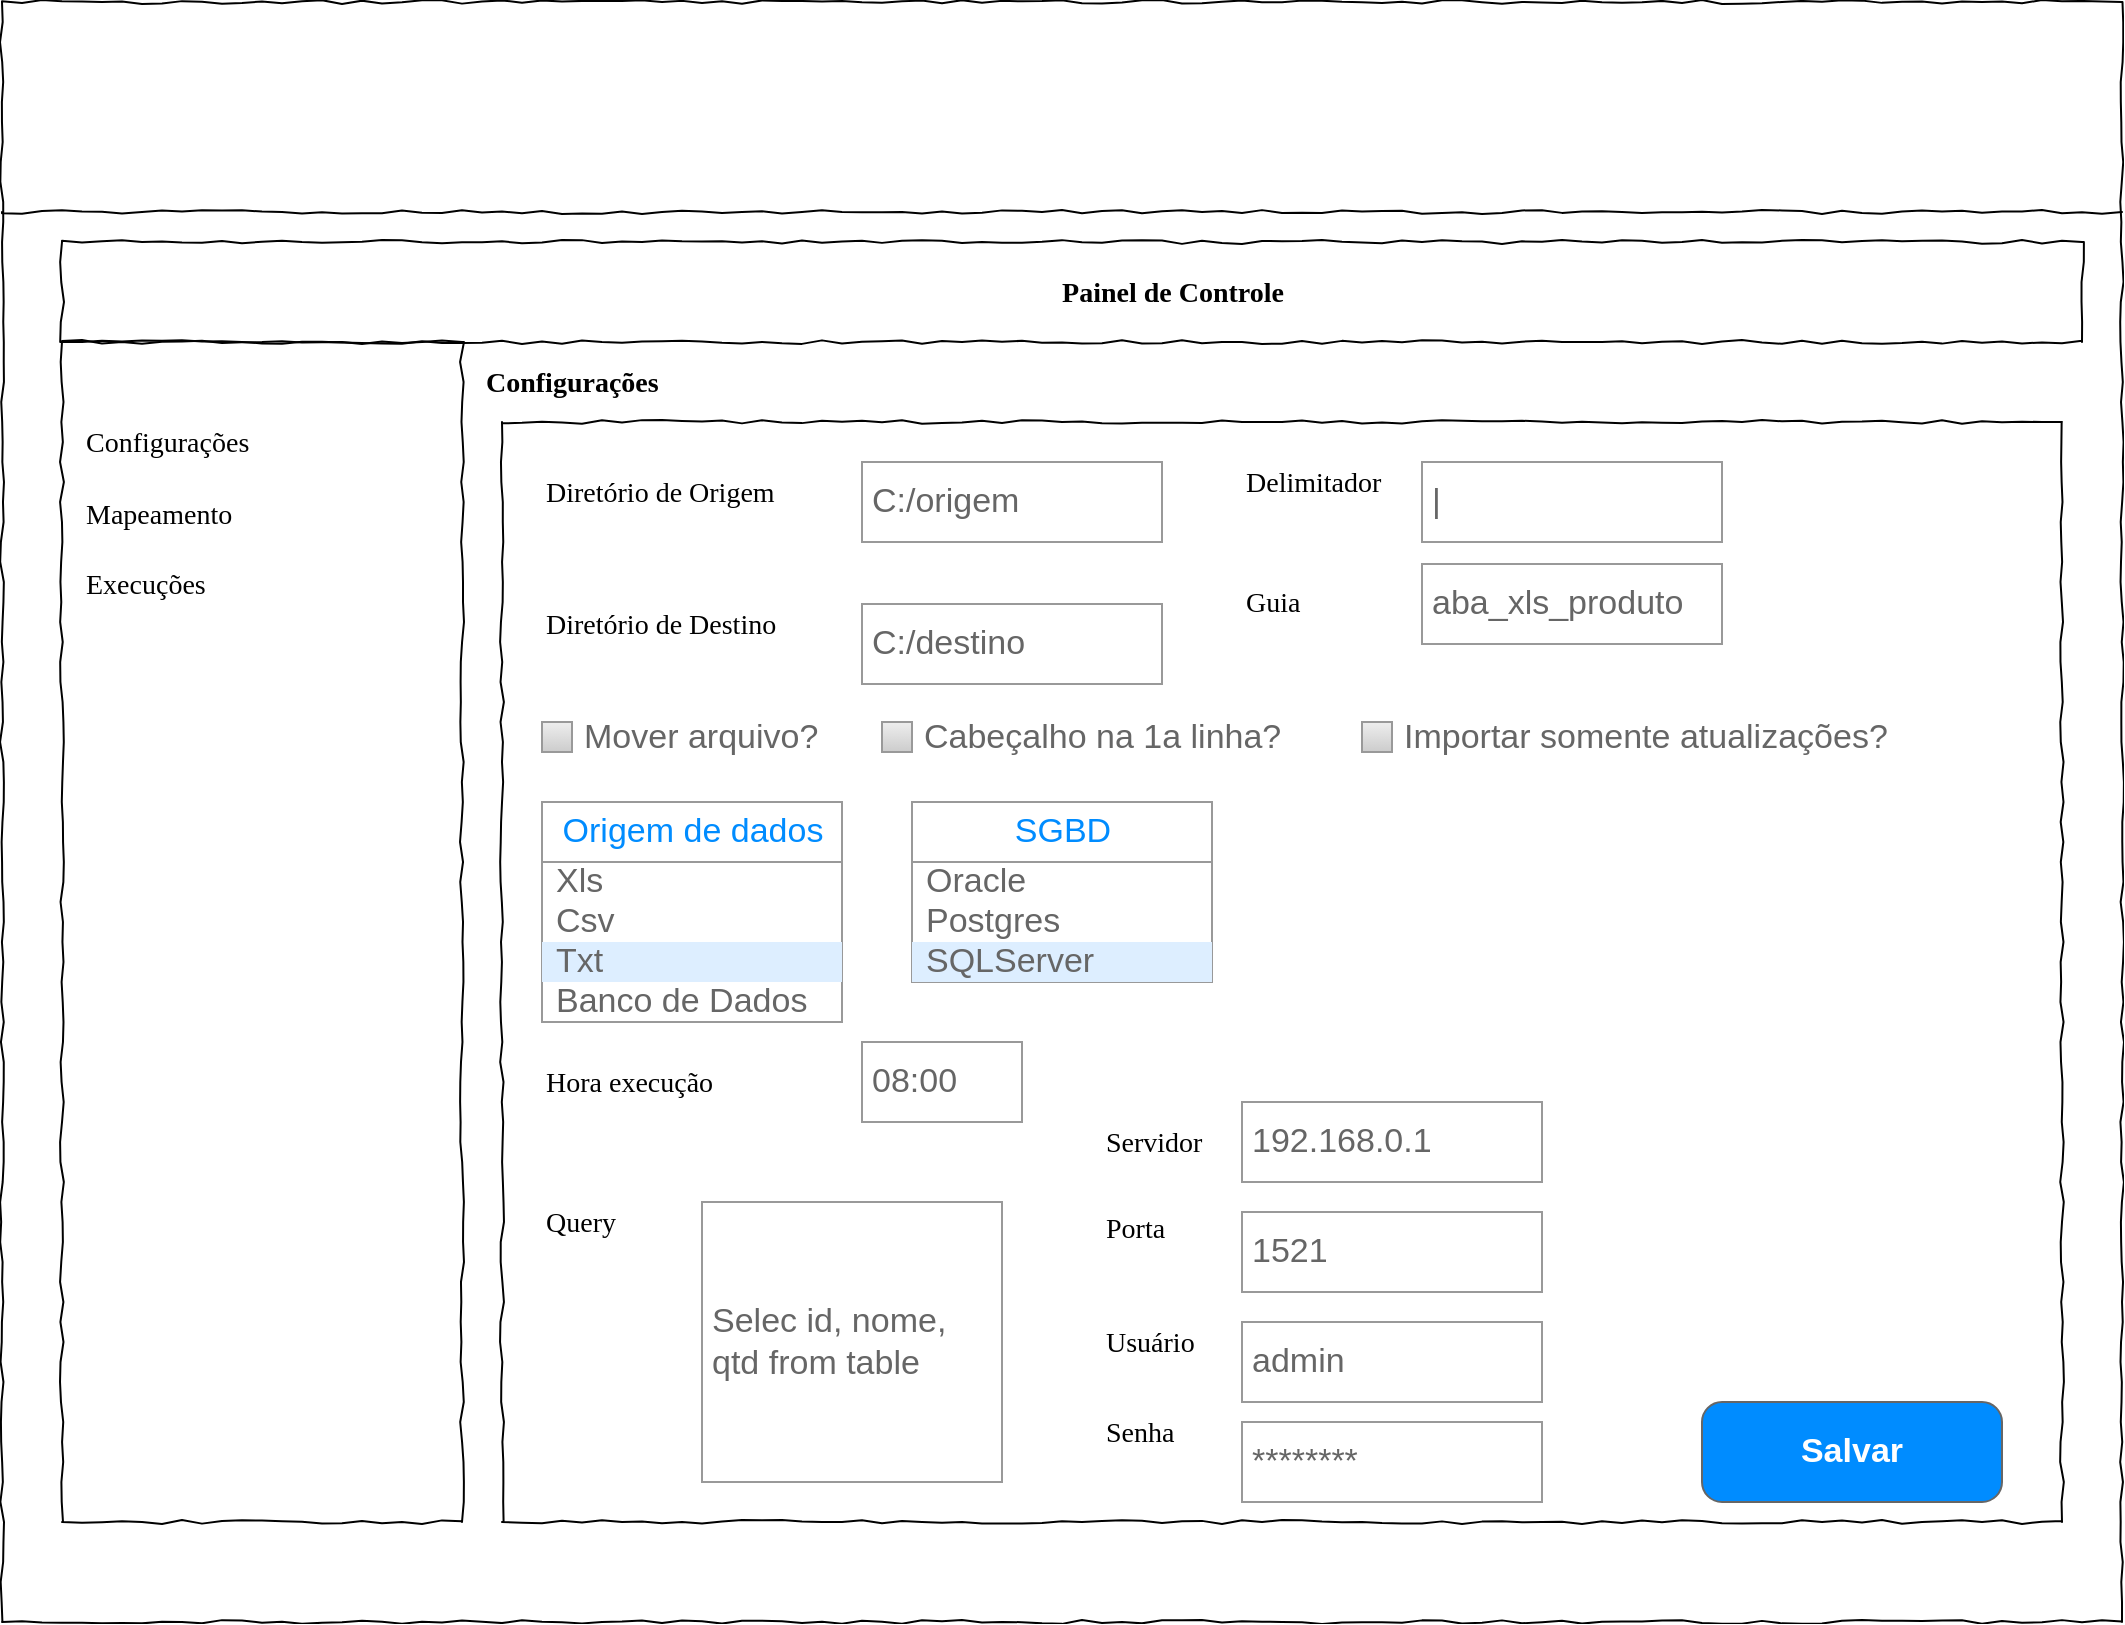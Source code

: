 <mxfile version="13.6.6" type="github" pages="3">
  <diagram name="Configurações " id="03018318-947c-dd8e-b7a3-06fadd420f32">
    <mxGraphModel dx="771" dy="2131" grid="1" gridSize="10" guides="1" tooltips="1" connect="1" arrows="1" fold="1" page="1" pageScale="1" pageWidth="1100" pageHeight="850" background="#ffffff" math="0" shadow="0">
      <root>
        <mxCell id="0" />
        <mxCell id="1" parent="0" />
        <mxCell id="677b7b8949515195-1" value="" style="whiteSpace=wrap;html=1;rounded=0;shadow=0;labelBackgroundColor=none;strokeColor=#000000;strokeWidth=1;fillColor=none;fontFamily=Verdana;fontSize=12;fontColor=#000000;align=center;comic=1;" parent="1" vertex="1">
          <mxGeometry y="40" width="1060" height="810" as="geometry" />
        </mxCell>
        <mxCell id="677b7b8949515195-8" value="" style="whiteSpace=wrap;html=1;rounded=0;shadow=0;labelBackgroundColor=none;strokeWidth=1;fillColor=none;fontFamily=Verdana;fontSize=12;align=center;comic=1;" parent="1" vertex="1">
          <mxGeometry x="30" y="210" width="200" height="590" as="geometry" />
        </mxCell>
        <mxCell id="677b7b8949515195-9" value="" style="line;strokeWidth=1;html=1;rounded=0;shadow=0;labelBackgroundColor=none;fillColor=none;fontFamily=Verdana;fontSize=14;fontColor=#000000;align=center;comic=1;" parent="1" vertex="1">
          <mxGeometry y="140" width="1060" height="10" as="geometry" />
        </mxCell>
        <mxCell id="677b7b8949515195-10" value="" style="whiteSpace=wrap;html=1;rounded=0;shadow=0;labelBackgroundColor=none;strokeWidth=1;fillColor=none;fontFamily=Verdana;fontSize=12;align=center;comic=1;" parent="1" vertex="1">
          <mxGeometry x="30" y="160" width="1010" height="50" as="geometry" />
        </mxCell>
        <mxCell id="677b7b8949515195-11" value="Configurações&amp;nbsp;" style="text;html=1;points=[];align=left;verticalAlign=top;spacingTop=-4;fontSize=14;fontFamily=Verdana;fontStyle=1" parent="1" vertex="1">
          <mxGeometry x="240" y="220" width="230" height="55" as="geometry" />
        </mxCell>
        <mxCell id="677b7b8949515195-12" value="Painel de Controle" style="text;html=1;points=[];align=center;verticalAlign=top;spacingTop=-4;fontSize=14;fontFamily=Verdana;fontStyle=1" parent="1" vertex="1">
          <mxGeometry x="390" y="175" width="390" height="20" as="geometry" />
        </mxCell>
        <mxCell id="677b7b8949515195-26" value="" style="whiteSpace=wrap;html=1;rounded=0;shadow=0;labelBackgroundColor=none;strokeWidth=1;fillColor=none;fontFamily=Verdana;fontSize=12;align=center;comic=1;" parent="1" vertex="1">
          <mxGeometry x="250" y="250" width="780" height="550" as="geometry" />
        </mxCell>
        <mxCell id="677b7b8949515195-27" value="Configurações&amp;nbsp;" style="text;html=1;points=[];align=left;verticalAlign=top;spacingTop=-4;fontSize=14;fontFamily=Verdana" parent="1" vertex="1">
          <mxGeometry x="40" y="250" width="170" height="20" as="geometry" />
        </mxCell>
        <mxCell id="677b7b8949515195-28" value="Mapeamento" style="text;html=1;points=[];align=left;verticalAlign=top;spacingTop=-4;fontSize=14;fontFamily=Verdana" parent="1" vertex="1">
          <mxGeometry x="40" y="286" width="170" height="20" as="geometry" />
        </mxCell>
        <mxCell id="677b7b8949515195-29" value="Execuções&amp;nbsp;" style="text;html=1;points=[];align=left;verticalAlign=top;spacingTop=-4;fontSize=14;fontFamily=Verdana" parent="1" vertex="1">
          <mxGeometry x="40" y="321" width="170" height="20" as="geometry" />
        </mxCell>
        <mxCell id="oYdHYf_mz_Uk3pocAltX-6" value="C:/origem" style="strokeWidth=1;shadow=0;dashed=0;align=center;html=1;shape=mxgraph.mockup.forms.pwField;strokeColor=#999999;mainText=;align=left;fontColor=#666666;fontSize=17;spacingLeft=3;" parent="1" vertex="1">
          <mxGeometry x="430" y="270" width="150" height="40" as="geometry" />
        </mxCell>
        <object label="Diretório de Origem" id="oYdHYf_mz_Uk3pocAltX-7">
          <mxCell style="text;html=1;points=[];align=left;verticalAlign=top;spacingTop=-4;fontSize=14;fontFamily=Verdana" parent="1" vertex="1">
            <mxGeometry x="270" y="275" width="170" height="45" as="geometry" />
          </mxCell>
        </object>
        <object label="Diretório de Destino" id="oYdHYf_mz_Uk3pocAltX-8">
          <mxCell style="text;html=1;points=[];align=left;verticalAlign=top;spacingTop=-4;fontSize=14;fontFamily=Verdana" parent="1" vertex="1">
            <mxGeometry x="270" y="341" width="170" height="45" as="geometry" />
          </mxCell>
        </object>
        <mxCell id="oYdHYf_mz_Uk3pocAltX-9" value="C:/destino" style="strokeWidth=1;shadow=0;dashed=0;align=center;html=1;shape=mxgraph.mockup.forms.pwField;strokeColor=#999999;mainText=;align=left;fontColor=#666666;fontSize=17;spacingLeft=3;" parent="1" vertex="1">
          <mxGeometry x="430" y="341" width="150" height="40" as="geometry" />
        </mxCell>
        <object label="Mover arquivo?" id="oYdHYf_mz_Uk3pocAltX-10">
          <mxCell style="strokeWidth=1;shadow=0;dashed=0;align=center;html=1;shape=mxgraph.mockup.forms.rrect;rSize=0;fillColor=#eeeeee;strokeColor=#999999;gradientColor=#cccccc;align=left;spacingLeft=4;fontSize=17;fontColor=#666666;labelPosition=right;" parent="1" vertex="1">
            <mxGeometry x="270" y="400" width="15" height="15" as="geometry" />
          </mxCell>
        </object>
        <mxCell id="oYdHYf_mz_Uk3pocAltX-14" value="" style="strokeWidth=1;shadow=0;dashed=0;align=center;html=1;shape=mxgraph.mockup.forms.rrect;rSize=0;strokeColor=#999999;fillColor=#ffffff;" parent="1" vertex="1">
          <mxGeometry x="270" y="440" width="150" height="110" as="geometry" />
        </mxCell>
        <mxCell id="oYdHYf_mz_Uk3pocAltX-15" value="Origem de dados" style="strokeWidth=1;shadow=0;dashed=0;align=center;html=1;shape=mxgraph.mockup.forms.rrect;rSize=0;strokeColor=#999999;fontColor=#008cff;fontSize=17;fillColor=#ffffff;resizeWidth=1;" parent="oYdHYf_mz_Uk3pocAltX-14" vertex="1">
          <mxGeometry width="150" height="30" relative="1" as="geometry" />
        </mxCell>
        <mxCell id="oYdHYf_mz_Uk3pocAltX-16" value="Xls" style="strokeWidth=1;shadow=0;dashed=0;align=center;html=1;shape=mxgraph.mockup.forms.anchor;fontSize=17;fontColor=#666666;align=left;spacingLeft=5;resizeWidth=1;" parent="oYdHYf_mz_Uk3pocAltX-14" vertex="1">
          <mxGeometry width="150" height="20" relative="1" as="geometry">
            <mxPoint y="30" as="offset" />
          </mxGeometry>
        </mxCell>
        <mxCell id="oYdHYf_mz_Uk3pocAltX-17" value="Csv" style="strokeWidth=1;shadow=0;dashed=0;align=center;html=1;shape=mxgraph.mockup.forms.anchor;fontSize=17;fontColor=#666666;align=left;spacingLeft=5;resizeWidth=1;" parent="oYdHYf_mz_Uk3pocAltX-14" vertex="1">
          <mxGeometry width="150" height="20" relative="1" as="geometry">
            <mxPoint y="50" as="offset" />
          </mxGeometry>
        </mxCell>
        <mxCell id="oYdHYf_mz_Uk3pocAltX-18" value="Txt" style="strokeWidth=1;shadow=0;dashed=0;align=center;html=1;shape=mxgraph.mockup.forms.rrect;rSize=0;fontSize=17;fontColor=#666666;align=left;spacingLeft=5;fillColor=#ddeeff;strokeColor=none;resizeWidth=1;" parent="oYdHYf_mz_Uk3pocAltX-14" vertex="1">
          <mxGeometry width="150" height="20" relative="1" as="geometry">
            <mxPoint y="70" as="offset" />
          </mxGeometry>
        </mxCell>
        <mxCell id="oYdHYf_mz_Uk3pocAltX-19" value="Banco de Dados" style="strokeWidth=1;shadow=0;dashed=0;align=center;html=1;shape=mxgraph.mockup.forms.anchor;fontSize=17;fontColor=#666666;align=left;spacingLeft=5;resizeWidth=1;" parent="oYdHYf_mz_Uk3pocAltX-14" vertex="1">
          <mxGeometry width="150" height="20" relative="1" as="geometry">
            <mxPoint y="90" as="offset" />
          </mxGeometry>
        </mxCell>
        <object label="Hora execução&amp;nbsp;" id="oYdHYf_mz_Uk3pocAltX-20">
          <mxCell style="text;html=1;points=[];align=left;verticalAlign=top;spacingTop=-4;fontSize=14;fontFamily=Verdana" parent="1" vertex="1">
            <mxGeometry x="270" y="570" width="170" height="45" as="geometry" />
          </mxCell>
        </object>
        <mxCell id="oYdHYf_mz_Uk3pocAltX-21" value="08:00" style="strokeWidth=1;shadow=0;dashed=0;align=center;html=1;shape=mxgraph.mockup.forms.pwField;strokeColor=#999999;mainText=;align=left;fontColor=#666666;fontSize=17;spacingLeft=3;" parent="1" vertex="1">
          <mxGeometry x="430" y="560" width="80" height="40" as="geometry" />
        </mxCell>
        <mxCell id="oYdHYf_mz_Uk3pocAltX-22" value="" style="strokeWidth=1;shadow=0;dashed=0;align=center;html=1;shape=mxgraph.mockup.forms.rrect;rSize=0;strokeColor=#999999;fillColor=#ffffff;" parent="1" vertex="1">
          <mxGeometry x="455" y="440" width="150" height="90" as="geometry" />
        </mxCell>
        <mxCell id="oYdHYf_mz_Uk3pocAltX-23" value="SGBD" style="strokeWidth=1;shadow=0;dashed=0;align=center;html=1;shape=mxgraph.mockup.forms.rrect;rSize=0;strokeColor=#999999;fontColor=#008cff;fontSize=17;fillColor=#ffffff;resizeWidth=1;" parent="oYdHYf_mz_Uk3pocAltX-22" vertex="1">
          <mxGeometry width="150" height="30" relative="1" as="geometry" />
        </mxCell>
        <mxCell id="oYdHYf_mz_Uk3pocAltX-24" value="Oracle" style="strokeWidth=1;shadow=0;dashed=0;align=center;html=1;shape=mxgraph.mockup.forms.anchor;fontSize=17;fontColor=#666666;align=left;spacingLeft=5;resizeWidth=1;" parent="oYdHYf_mz_Uk3pocAltX-22" vertex="1">
          <mxGeometry width="150" height="20" relative="1" as="geometry">
            <mxPoint y="30" as="offset" />
          </mxGeometry>
        </mxCell>
        <mxCell id="oYdHYf_mz_Uk3pocAltX-25" value="Postgres" style="strokeWidth=1;shadow=0;dashed=0;align=center;html=1;shape=mxgraph.mockup.forms.anchor;fontSize=17;fontColor=#666666;align=left;spacingLeft=5;resizeWidth=1;" parent="oYdHYf_mz_Uk3pocAltX-22" vertex="1">
          <mxGeometry width="150" height="20" relative="1" as="geometry">
            <mxPoint y="50" as="offset" />
          </mxGeometry>
        </mxCell>
        <mxCell id="oYdHYf_mz_Uk3pocAltX-26" value="SQLServer" style="strokeWidth=1;shadow=0;dashed=0;align=center;html=1;shape=mxgraph.mockup.forms.rrect;rSize=0;fontSize=17;fontColor=#666666;align=left;spacingLeft=5;fillColor=#ddeeff;strokeColor=none;resizeWidth=1;" parent="oYdHYf_mz_Uk3pocAltX-22" vertex="1">
          <mxGeometry width="150" height="20" relative="1" as="geometry">
            <mxPoint y="70" as="offset" />
          </mxGeometry>
        </mxCell>
        <object label="Query" id="ldl7UTo84l_oOs6AeaoS-1">
          <mxCell style="text;html=1;points=[];align=left;verticalAlign=top;spacingTop=-4;fontSize=14;fontFamily=Verdana" parent="1" vertex="1">
            <mxGeometry x="270" y="640" width="170" height="45" as="geometry" />
          </mxCell>
        </object>
        <mxCell id="t5DSYF_FgyzFKGMEDUMn-1" value="Selec id, nome, &lt;br&gt;qtd from table" style="strokeWidth=1;shadow=0;dashed=0;align=center;html=1;shape=mxgraph.mockup.forms.pwField;strokeColor=#999999;mainText=;align=left;fontColor=#666666;fontSize=17;spacingLeft=3;" vertex="1" parent="1">
          <mxGeometry x="350" y="640" width="150" height="140" as="geometry" />
        </mxCell>
        <mxCell id="t5DSYF_FgyzFKGMEDUMn-5" value="Salvar" style="strokeWidth=1;shadow=0;dashed=0;align=center;html=1;shape=mxgraph.mockup.buttons.button;strokeColor=#666666;fontColor=#ffffff;mainText=;buttonStyle=round;fontSize=17;fontStyle=1;fillColor=#008cff;whiteSpace=wrap;" vertex="1" parent="1">
          <mxGeometry x="850" y="740" width="150" height="50" as="geometry" />
        </mxCell>
        <object label="Delimitador" id="t5DSYF_FgyzFKGMEDUMn-6">
          <mxCell style="text;html=1;points=[];align=left;verticalAlign=top;spacingTop=-4;fontSize=14;fontFamily=Verdana" vertex="1" parent="1">
            <mxGeometry x="620" y="270" width="170" height="40" as="geometry" />
          </mxCell>
        </object>
        <mxCell id="t5DSYF_FgyzFKGMEDUMn-7" value="|" style="strokeWidth=1;shadow=0;dashed=0;align=center;html=1;shape=mxgraph.mockup.forms.pwField;strokeColor=#999999;mainText=;align=left;fontColor=#666666;fontSize=17;spacingLeft=3;" vertex="1" parent="1">
          <mxGeometry x="710" y="270" width="150" height="40" as="geometry" />
        </mxCell>
        <object label="Cabeçalho na 1a linha?" id="t5DSYF_FgyzFKGMEDUMn-8">
          <mxCell style="strokeWidth=1;shadow=0;dashed=0;align=center;html=1;shape=mxgraph.mockup.forms.rrect;rSize=0;fillColor=#eeeeee;strokeColor=#999999;gradientColor=#cccccc;align=left;spacingLeft=4;fontSize=17;fontColor=#666666;labelPosition=right;" vertex="1" parent="1">
            <mxGeometry x="440" y="400" width="15" height="15" as="geometry" />
          </mxCell>
        </object>
        <object label="Servidor" id="t5DSYF_FgyzFKGMEDUMn-9">
          <mxCell style="text;html=1;points=[];align=left;verticalAlign=top;spacingTop=-4;fontSize=14;fontFamily=Verdana" vertex="1" parent="1">
            <mxGeometry x="550" y="600" width="170" height="40" as="geometry" />
          </mxCell>
        </object>
        <object label="Porta" id="t5DSYF_FgyzFKGMEDUMn-10">
          <mxCell style="text;html=1;points=[];align=left;verticalAlign=top;spacingTop=-4;fontSize=14;fontFamily=Verdana" vertex="1" parent="1">
            <mxGeometry x="550" y="642.5" width="170" height="40" as="geometry" />
          </mxCell>
        </object>
        <mxCell id="t5DSYF_FgyzFKGMEDUMn-11" value="192.168.0.1" style="strokeWidth=1;shadow=0;dashed=0;align=center;html=1;shape=mxgraph.mockup.forms.pwField;strokeColor=#999999;mainText=;align=left;fontColor=#666666;fontSize=17;spacingLeft=3;" vertex="1" parent="1">
          <mxGeometry x="620" y="590" width="150" height="40" as="geometry" />
        </mxCell>
        <mxCell id="t5DSYF_FgyzFKGMEDUMn-12" value="1521" style="strokeWidth=1;shadow=0;dashed=0;align=center;html=1;shape=mxgraph.mockup.forms.pwField;strokeColor=#999999;mainText=;align=left;fontColor=#666666;fontSize=17;spacingLeft=3;" vertex="1" parent="1">
          <mxGeometry x="620" y="645" width="150" height="40" as="geometry" />
        </mxCell>
        <object label="Usuário&amp;nbsp;" id="t5DSYF_FgyzFKGMEDUMn-13">
          <mxCell style="text;html=1;points=[];align=left;verticalAlign=top;spacingTop=-4;fontSize=14;fontFamily=Verdana" vertex="1" parent="1">
            <mxGeometry x="550" y="700" width="170" height="40" as="geometry" />
          </mxCell>
        </object>
        <object label="Senha" id="t5DSYF_FgyzFKGMEDUMn-14">
          <mxCell style="text;html=1;points=[];align=left;verticalAlign=top;spacingTop=-4;fontSize=14;fontFamily=Verdana" vertex="1" parent="1">
            <mxGeometry x="550" y="745" width="170" height="40" as="geometry" />
          </mxCell>
        </object>
        <mxCell id="t5DSYF_FgyzFKGMEDUMn-15" value="admin" style="strokeWidth=1;shadow=0;dashed=0;align=center;html=1;shape=mxgraph.mockup.forms.pwField;strokeColor=#999999;mainText=;align=left;fontColor=#666666;fontSize=17;spacingLeft=3;" vertex="1" parent="1">
          <mxGeometry x="620" y="700" width="150" height="40" as="geometry" />
        </mxCell>
        <mxCell id="t5DSYF_FgyzFKGMEDUMn-16" value="********" style="strokeWidth=1;shadow=0;dashed=0;align=center;html=1;shape=mxgraph.mockup.forms.pwField;strokeColor=#999999;mainText=;align=left;fontColor=#666666;fontSize=17;spacingLeft=3;" vertex="1" parent="1">
          <mxGeometry x="620" y="750" width="150" height="40" as="geometry" />
        </mxCell>
        <object label="Guia" id="t5DSYF_FgyzFKGMEDUMn-17">
          <mxCell style="text;html=1;points=[];align=left;verticalAlign=top;spacingTop=-4;fontSize=14;fontFamily=Verdana" vertex="1" parent="1">
            <mxGeometry x="620" y="330" width="170" height="40" as="geometry" />
          </mxCell>
        </object>
        <mxCell id="t5DSYF_FgyzFKGMEDUMn-18" value="aba_xls_produto" style="strokeWidth=1;shadow=0;dashed=0;align=center;html=1;shape=mxgraph.mockup.forms.pwField;strokeColor=#999999;mainText=;align=left;fontColor=#666666;fontSize=17;spacingLeft=3;" vertex="1" parent="1">
          <mxGeometry x="710" y="321" width="150" height="40" as="geometry" />
        </mxCell>
        <object label="Importar somente atualizações?" id="t5DSYF_FgyzFKGMEDUMn-19">
          <mxCell style="strokeWidth=1;shadow=0;dashed=0;align=center;html=1;shape=mxgraph.mockup.forms.rrect;rSize=0;fillColor=#eeeeee;strokeColor=#999999;gradientColor=#cccccc;align=left;spacingLeft=4;fontSize=17;fontColor=#666666;labelPosition=right;" vertex="1" parent="1">
            <mxGeometry x="680" y="400" width="15" height="15" as="geometry" />
          </mxCell>
        </object>
      </root>
    </mxGraphModel>
  </diagram>
  <diagram name="Mapeamento" id="bbQ_pLbrjSXf4kjfiGzI">
    <mxGraphModel dx="600" dy="1658" grid="1" gridSize="10" guides="1" tooltips="1" connect="1" arrows="1" fold="1" page="1" pageScale="1" pageWidth="1100" pageHeight="850" background="#ffffff" math="0" shadow="0">
      <root>
        <mxCell id="PjNWJByG9njXrowxFvhe-0" />
        <mxCell id="PjNWJByG9njXrowxFvhe-1" parent="PjNWJByG9njXrowxFvhe-0" />
        <mxCell id="PjNWJByG9njXrowxFvhe-2" value="" style="whiteSpace=wrap;html=1;rounded=0;shadow=0;labelBackgroundColor=none;strokeColor=#000000;strokeWidth=1;fillColor=none;fontFamily=Verdana;fontSize=12;fontColor=#000000;align=center;comic=1;" vertex="1" parent="PjNWJByG9njXrowxFvhe-1">
          <mxGeometry y="40" width="1060" height="810" as="geometry" />
        </mxCell>
        <mxCell id="PjNWJByG9njXrowxFvhe-3" value="" style="whiteSpace=wrap;html=1;rounded=0;shadow=0;labelBackgroundColor=none;strokeWidth=1;fillColor=none;fontFamily=Verdana;fontSize=12;align=center;comic=1;" vertex="1" parent="PjNWJByG9njXrowxFvhe-1">
          <mxGeometry x="30" y="210" width="200" height="590" as="geometry" />
        </mxCell>
        <mxCell id="PjNWJByG9njXrowxFvhe-4" value="" style="line;strokeWidth=1;html=1;rounded=0;shadow=0;labelBackgroundColor=none;fillColor=none;fontFamily=Verdana;fontSize=14;fontColor=#000000;align=center;comic=1;" vertex="1" parent="PjNWJByG9njXrowxFvhe-1">
          <mxGeometry y="140" width="1060" height="10" as="geometry" />
        </mxCell>
        <mxCell id="PjNWJByG9njXrowxFvhe-5" value="" style="whiteSpace=wrap;html=1;rounded=0;shadow=0;labelBackgroundColor=none;strokeWidth=1;fillColor=none;fontFamily=Verdana;fontSize=12;align=center;comic=1;" vertex="1" parent="PjNWJByG9njXrowxFvhe-1">
          <mxGeometry x="30" y="160" width="1010" height="50" as="geometry" />
        </mxCell>
        <mxCell id="PjNWJByG9njXrowxFvhe-6" value="Mapeamento" style="text;html=1;points=[];align=left;verticalAlign=top;spacingTop=-4;fontSize=14;fontFamily=Verdana;fontStyle=1" vertex="1" parent="PjNWJByG9njXrowxFvhe-1">
          <mxGeometry x="240" y="220" width="230" height="55" as="geometry" />
        </mxCell>
        <mxCell id="PjNWJByG9njXrowxFvhe-7" value="Painel de Controle" style="text;html=1;points=[];align=center;verticalAlign=top;spacingTop=-4;fontSize=14;fontFamily=Verdana;fontStyle=1" vertex="1" parent="PjNWJByG9njXrowxFvhe-1">
          <mxGeometry x="390" y="175" width="390" height="20" as="geometry" />
        </mxCell>
        <mxCell id="PjNWJByG9njXrowxFvhe-8" value="" style="whiteSpace=wrap;html=1;rounded=0;shadow=0;labelBackgroundColor=none;strokeWidth=1;fillColor=none;fontFamily=Verdana;fontSize=12;align=center;comic=1;" vertex="1" parent="PjNWJByG9njXrowxFvhe-1">
          <mxGeometry x="250" y="250" width="780" height="550" as="geometry" />
        </mxCell>
        <mxCell id="PjNWJByG9njXrowxFvhe-9" value="Configurações&amp;nbsp;" style="text;html=1;points=[];align=left;verticalAlign=top;spacingTop=-4;fontSize=14;fontFamily=Verdana" vertex="1" parent="PjNWJByG9njXrowxFvhe-1">
          <mxGeometry x="40" y="250" width="170" height="20" as="geometry" />
        </mxCell>
        <mxCell id="PjNWJByG9njXrowxFvhe-10" value="Mapeamento" style="text;html=1;points=[];align=left;verticalAlign=top;spacingTop=-4;fontSize=14;fontFamily=Verdana" vertex="1" parent="PjNWJByG9njXrowxFvhe-1">
          <mxGeometry x="40" y="286" width="170" height="20" as="geometry" />
        </mxCell>
        <mxCell id="PjNWJByG9njXrowxFvhe-11" value="Execuções&amp;nbsp;" style="text;html=1;points=[];align=left;verticalAlign=top;spacingTop=-4;fontSize=14;fontFamily=Verdana" vertex="1" parent="PjNWJByG9njXrowxFvhe-1">
          <mxGeometry x="40" y="321" width="170" height="20" as="geometry" />
        </mxCell>
        <mxCell id="PjNWJByG9njXrowxFvhe-12" value="1" style="strokeWidth=1;shadow=0;dashed=0;align=center;html=1;shape=mxgraph.mockup.forms.pwField;strokeColor=#999999;mainText=;align=left;fontColor=#666666;fontSize=17;spacingLeft=3;" vertex="1" parent="PjNWJByG9njXrowxFvhe-1">
          <mxGeometry x="420" y="306" width="80" height="40" as="geometry" />
        </mxCell>
        <object label="Id" id="PjNWJByG9njXrowxFvhe-13">
          <mxCell style="text;html=1;points=[];align=right;verticalAlign=top;spacingTop=-4;fontSize=14;fontFamily=Verdana" vertex="1" parent="PjNWJByG9njXrowxFvhe-1">
            <mxGeometry x="240" y="306" width="170" height="45" as="geometry" />
          </mxCell>
        </object>
        <object label="Nome" id="PjNWJByG9njXrowxFvhe-14">
          <mxCell style="text;html=1;points=[];align=right;verticalAlign=top;spacingTop=-4;fontSize=14;fontFamily=Verdana" vertex="1" parent="PjNWJByG9njXrowxFvhe-1">
            <mxGeometry x="240" y="361" width="170" height="45" as="geometry" />
          </mxCell>
        </object>
        <mxCell id="PjNWJByG9njXrowxFvhe-15" value="3" style="strokeWidth=1;shadow=0;dashed=0;align=center;html=1;shape=mxgraph.mockup.forms.pwField;strokeColor=#999999;mainText=;align=left;fontColor=#666666;fontSize=17;spacingLeft=3;" vertex="1" parent="PjNWJByG9njXrowxFvhe-1">
          <mxGeometry x="420" y="360" width="80" height="40" as="geometry" />
        </mxCell>
        <object label="Quantidade" id="PjNWJByG9njXrowxFvhe-23">
          <mxCell style="text;html=1;points=[];align=right;verticalAlign=top;spacingTop=-4;fontSize=14;fontFamily=Verdana" vertex="1" parent="PjNWJByG9njXrowxFvhe-1">
            <mxGeometry x="240" y="415" width="170" height="45" as="geometry" />
          </mxCell>
        </object>
        <mxCell id="PjNWJByG9njXrowxFvhe-24" value="5" style="strokeWidth=1;shadow=0;dashed=0;align=center;html=1;shape=mxgraph.mockup.forms.pwField;strokeColor=#999999;mainText=;align=left;fontColor=#666666;fontSize=17;spacingLeft=3;" vertex="1" parent="PjNWJByG9njXrowxFvhe-1">
          <mxGeometry x="420" y="412.5" width="80" height="40" as="geometry" />
        </mxCell>
        <object label="API / Coluna" id="PjNWJByG9njXrowxFvhe-30">
          <mxCell style="text;html=1;points=[];align=left;verticalAlign=top;spacingTop=-4;fontSize=14;fontFamily=Verdana;fontStyle=1" vertex="1" parent="PjNWJByG9njXrowxFvhe-1">
            <mxGeometry x="390" y="267.5" width="150" height="45" as="geometry" />
          </mxCell>
        </object>
        <mxCell id="PjNWJByG9njXrowxFvhe-32" value="Salvar" style="strokeWidth=1;shadow=0;dashed=0;align=center;html=1;shape=mxgraph.mockup.buttons.button;strokeColor=#666666;fontColor=#ffffff;mainText=;buttonStyle=round;fontSize=17;fontStyle=1;fillColor=#008cff;whiteSpace=wrap;" vertex="1" parent="PjNWJByG9njXrowxFvhe-1">
          <mxGeometry x="850" y="740" width="150" height="50" as="geometry" />
        </mxCell>
        <object label="Promoção&amp;nbsp;" id="PjNWJByG9njXrowxFvhe-47">
          <mxCell style="text;html=1;points=[];align=right;verticalAlign=top;spacingTop=-4;fontSize=14;fontFamily=Verdana" vertex="1" parent="PjNWJByG9njXrowxFvhe-1">
            <mxGeometry x="250" y="470" width="170" height="45" as="geometry" />
          </mxCell>
        </object>
        <object label="Preço&amp;nbsp;" id="PjNWJByG9njXrowxFvhe-48">
          <mxCell style="text;html=1;points=[];align=right;verticalAlign=top;spacingTop=-4;fontSize=14;fontFamily=Verdana" vertex="1" parent="PjNWJByG9njXrowxFvhe-1">
            <mxGeometry x="240" y="530" width="170" height="45" as="geometry" />
          </mxCell>
        </object>
        <mxCell id="PjNWJByG9njXrowxFvhe-49" value="6" style="strokeWidth=1;shadow=0;dashed=0;align=center;html=1;shape=mxgraph.mockup.forms.pwField;strokeColor=#999999;mainText=;align=left;fontColor=#666666;fontSize=17;spacingLeft=3;" vertex="1" parent="PjNWJByG9njXrowxFvhe-1">
          <mxGeometry x="420" y="470" width="80" height="40" as="geometry" />
        </mxCell>
        <mxCell id="PjNWJByG9njXrowxFvhe-50" value="8" style="strokeWidth=1;shadow=0;dashed=0;align=center;html=1;shape=mxgraph.mockup.forms.pwField;strokeColor=#999999;mainText=;align=left;fontColor=#666666;fontSize=17;spacingLeft=3;" vertex="1" parent="PjNWJByG9njXrowxFvhe-1">
          <mxGeometry x="420" y="520" width="80" height="40" as="geometry" />
        </mxCell>
      </root>
    </mxGraphModel>
  </diagram>
  <diagram name="Execuções " id="ZuAgn0rIkCz6D5RC2Gj4">
    <mxGraphModel dx="450" dy="1243" grid="1" gridSize="10" guides="1" tooltips="1" connect="1" arrows="1" fold="1" page="1" pageScale="1" pageWidth="1100" pageHeight="850" background="#ffffff" math="0" shadow="0">
      <root>
        <mxCell id="1RwXgnjGR2Spg3Via4EN-0" />
        <mxCell id="1RwXgnjGR2Spg3Via4EN-1" parent="1RwXgnjGR2Spg3Via4EN-0" />
        <mxCell id="1RwXgnjGR2Spg3Via4EN-2" value="" style="whiteSpace=wrap;html=1;rounded=0;shadow=0;labelBackgroundColor=none;strokeColor=#000000;strokeWidth=1;fillColor=none;fontFamily=Verdana;fontSize=12;fontColor=#000000;align=center;comic=1;" vertex="1" parent="1RwXgnjGR2Spg3Via4EN-1">
          <mxGeometry y="40" width="1060" height="810" as="geometry" />
        </mxCell>
        <mxCell id="1RwXgnjGR2Spg3Via4EN-3" value="" style="whiteSpace=wrap;html=1;rounded=0;shadow=0;labelBackgroundColor=none;strokeWidth=1;fillColor=none;fontFamily=Verdana;fontSize=12;align=center;comic=1;" vertex="1" parent="1RwXgnjGR2Spg3Via4EN-1">
          <mxGeometry x="30" y="210" width="200" height="590" as="geometry" />
        </mxCell>
        <mxCell id="1RwXgnjGR2Spg3Via4EN-4" value="" style="line;strokeWidth=1;html=1;rounded=0;shadow=0;labelBackgroundColor=none;fillColor=none;fontFamily=Verdana;fontSize=14;fontColor=#000000;align=center;comic=1;" vertex="1" parent="1RwXgnjGR2Spg3Via4EN-1">
          <mxGeometry y="140" width="1060" height="10" as="geometry" />
        </mxCell>
        <mxCell id="1RwXgnjGR2Spg3Via4EN-5" value="" style="whiteSpace=wrap;html=1;rounded=0;shadow=0;labelBackgroundColor=none;strokeWidth=1;fillColor=none;fontFamily=Verdana;fontSize=12;align=center;comic=1;" vertex="1" parent="1RwXgnjGR2Spg3Via4EN-1">
          <mxGeometry x="30" y="160" width="1010" height="50" as="geometry" />
        </mxCell>
        <mxCell id="1RwXgnjGR2Spg3Via4EN-6" value="Execuções&amp;nbsp;" style="text;html=1;points=[];align=left;verticalAlign=top;spacingTop=-4;fontSize=14;fontFamily=Verdana;fontStyle=1" vertex="1" parent="1RwXgnjGR2Spg3Via4EN-1">
          <mxGeometry x="240" y="220" width="230" height="55" as="geometry" />
        </mxCell>
        <mxCell id="1RwXgnjGR2Spg3Via4EN-7" value="Painel de Controle" style="text;html=1;points=[];align=center;verticalAlign=top;spacingTop=-4;fontSize=14;fontFamily=Verdana;fontStyle=1" vertex="1" parent="1RwXgnjGR2Spg3Via4EN-1">
          <mxGeometry x="390" y="175" width="390" height="20" as="geometry" />
        </mxCell>
        <mxCell id="1RwXgnjGR2Spg3Via4EN-8" value="" style="whiteSpace=wrap;html=1;rounded=0;shadow=0;labelBackgroundColor=none;strokeWidth=1;fillColor=none;fontFamily=Verdana;fontSize=12;align=center;comic=1;" vertex="1" parent="1RwXgnjGR2Spg3Via4EN-1">
          <mxGeometry x="270" y="290" width="780" height="550" as="geometry" />
        </mxCell>
        <mxCell id="1RwXgnjGR2Spg3Via4EN-9" value="Configurações&amp;nbsp;" style="text;html=1;points=[];align=left;verticalAlign=top;spacingTop=-4;fontSize=14;fontFamily=Verdana" vertex="1" parent="1RwXgnjGR2Spg3Via4EN-1">
          <mxGeometry x="40" y="250" width="170" height="20" as="geometry" />
        </mxCell>
        <mxCell id="1RwXgnjGR2Spg3Via4EN-10" value="Mapeamento" style="text;html=1;points=[];align=left;verticalAlign=top;spacingTop=-4;fontSize=14;fontFamily=Verdana" vertex="1" parent="1RwXgnjGR2Spg3Via4EN-1">
          <mxGeometry x="40" y="286" width="170" height="20" as="geometry" />
        </mxCell>
        <mxCell id="1RwXgnjGR2Spg3Via4EN-11" value="Execuções&amp;nbsp;" style="text;html=1;points=[];align=left;verticalAlign=top;spacingTop=-4;fontSize=14;fontFamily=Verdana" vertex="1" parent="1RwXgnjGR2Spg3Via4EN-1">
          <mxGeometry x="40" y="321" width="170" height="20" as="geometry" />
        </mxCell>
        <mxCell id="1RwXgnjGR2Spg3Via4EN-19" value="Salvar" style="strokeWidth=1;shadow=0;dashed=0;align=center;html=1;shape=mxgraph.mockup.buttons.button;strokeColor=#666666;fontColor=#ffffff;mainText=;buttonStyle=round;fontSize=17;fontStyle=1;fillColor=#008cff;whiteSpace=wrap;" vertex="1" parent="1RwXgnjGR2Spg3Via4EN-1">
          <mxGeometry x="850" y="740" width="150" height="50" as="geometry" />
        </mxCell>
        <mxCell id="1RwXgnjGR2Spg3Via4EN-24" value="" style="shape=table;html=1;whiteSpace=wrap;startSize=0;container=1;collapsible=0;childLayout=tableLayout;align=right;" vertex="1" parent="1RwXgnjGR2Spg3Via4EN-1">
          <mxGeometry x="340" y="320" width="430" height="161" as="geometry" />
        </mxCell>
        <mxCell id="1RwXgnjGR2Spg3Via4EN-25" value="" style="shape=partialRectangle;html=1;whiteSpace=wrap;collapsible=0;dropTarget=0;pointerEvents=0;fillColor=none;top=0;left=0;bottom=0;right=0;points=[[0,0.5],[1,0.5]];portConstraint=eastwest;" vertex="1" parent="1RwXgnjGR2Spg3Via4EN-24">
          <mxGeometry width="430" height="40" as="geometry" />
        </mxCell>
        <mxCell id="1RwXgnjGR2Spg3Via4EN-26" value="Data" style="shape=partialRectangle;html=1;whiteSpace=wrap;connectable=0;fillColor=none;top=0;left=0;bottom=0;right=0;overflow=hidden;" vertex="1" parent="1RwXgnjGR2Spg3Via4EN-25">
          <mxGeometry width="100" height="40" as="geometry" />
        </mxCell>
        <mxCell id="1RwXgnjGR2Spg3Via4EN-27" value="Hora" style="shape=partialRectangle;html=1;whiteSpace=wrap;connectable=0;fillColor=none;top=0;left=0;bottom=0;right=0;overflow=hidden;" vertex="1" parent="1RwXgnjGR2Spg3Via4EN-25">
          <mxGeometry x="100" width="72" height="40" as="geometry" />
        </mxCell>
        <mxCell id="1RwXgnjGR2Spg3Via4EN-28" value="Status" style="shape=partialRectangle;html=1;whiteSpace=wrap;connectable=0;fillColor=none;top=0;left=0;bottom=0;right=0;overflow=hidden;" vertex="1" parent="1RwXgnjGR2Spg3Via4EN-25">
          <mxGeometry x="172" width="86" height="40" as="geometry" />
        </mxCell>
        <mxCell id="1RwXgnjGR2Spg3Via4EN-37" value="Detalhe" style="shape=partialRectangle;html=1;whiteSpace=wrap;connectable=0;fillColor=none;top=0;left=0;bottom=0;right=0;overflow=hidden;" vertex="1" parent="1RwXgnjGR2Spg3Via4EN-25">
          <mxGeometry x="258" width="102" height="40" as="geometry" />
        </mxCell>
        <mxCell id="1RwXgnjGR2Spg3Via4EN-40" value="Registros" style="shape=partialRectangle;html=1;whiteSpace=wrap;connectable=0;fillColor=none;top=0;left=0;bottom=0;right=0;overflow=hidden;" vertex="1" parent="1RwXgnjGR2Spg3Via4EN-25">
          <mxGeometry x="360" width="70" height="40" as="geometry" />
        </mxCell>
        <mxCell id="1RwXgnjGR2Spg3Via4EN-29" value="" style="shape=partialRectangle;html=1;whiteSpace=wrap;collapsible=0;dropTarget=0;pointerEvents=0;fillColor=none;top=0;left=0;bottom=0;right=0;points=[[0,0.5],[1,0.5]];portConstraint=eastwest;" vertex="1" parent="1RwXgnjGR2Spg3Via4EN-24">
          <mxGeometry y="40" width="430" height="41" as="geometry" />
        </mxCell>
        <mxCell id="1RwXgnjGR2Spg3Via4EN-30" value="15/08/2020" style="shape=partialRectangle;html=1;whiteSpace=wrap;connectable=0;fillColor=none;top=0;left=0;bottom=0;right=0;overflow=hidden;" vertex="1" parent="1RwXgnjGR2Spg3Via4EN-29">
          <mxGeometry width="100" height="41" as="geometry" />
        </mxCell>
        <mxCell id="1RwXgnjGR2Spg3Via4EN-31" value="08:00" style="shape=partialRectangle;html=1;whiteSpace=wrap;connectable=0;fillColor=none;top=0;left=0;bottom=0;right=0;overflow=hidden;" vertex="1" parent="1RwXgnjGR2Spg3Via4EN-29">
          <mxGeometry x="100" width="72" height="41" as="geometry" />
        </mxCell>
        <mxCell id="1RwXgnjGR2Spg3Via4EN-32" value="Sucesso" style="shape=partialRectangle;html=1;whiteSpace=wrap;connectable=0;fillColor=none;top=0;left=0;bottom=0;right=0;overflow=hidden;" vertex="1" parent="1RwXgnjGR2Spg3Via4EN-29">
          <mxGeometry x="172" width="86" height="41" as="geometry" />
        </mxCell>
        <mxCell id="1RwXgnjGR2Spg3Via4EN-38" style="shape=partialRectangle;html=1;whiteSpace=wrap;connectable=0;fillColor=none;top=0;left=0;bottom=0;right=0;overflow=hidden;" vertex="1" parent="1RwXgnjGR2Spg3Via4EN-29">
          <mxGeometry x="258" width="102" height="41" as="geometry" />
        </mxCell>
        <mxCell id="1RwXgnjGR2Spg3Via4EN-41" value="15000" style="shape=partialRectangle;html=1;whiteSpace=wrap;connectable=0;fillColor=none;top=0;left=0;bottom=0;right=0;overflow=hidden;" vertex="1" parent="1RwXgnjGR2Spg3Via4EN-29">
          <mxGeometry x="360" width="70" height="41" as="geometry" />
        </mxCell>
        <mxCell id="1RwXgnjGR2Spg3Via4EN-33" value="" style="shape=partialRectangle;html=1;whiteSpace=wrap;collapsible=0;dropTarget=0;pointerEvents=0;fillColor=none;top=0;left=0;bottom=0;right=0;points=[[0,0.5],[1,0.5]];portConstraint=eastwest;" vertex="1" parent="1RwXgnjGR2Spg3Via4EN-24">
          <mxGeometry y="81" width="430" height="40" as="geometry" />
        </mxCell>
        <mxCell id="1RwXgnjGR2Spg3Via4EN-34" value="16/08/2020" style="shape=partialRectangle;html=1;whiteSpace=wrap;connectable=0;fillColor=none;top=0;left=0;bottom=0;right=0;overflow=hidden;" vertex="1" parent="1RwXgnjGR2Spg3Via4EN-33">
          <mxGeometry width="100" height="40" as="geometry" />
        </mxCell>
        <mxCell id="1RwXgnjGR2Spg3Via4EN-35" value="08:00" style="shape=partialRectangle;html=1;whiteSpace=wrap;connectable=0;fillColor=none;top=0;left=0;bottom=0;right=0;overflow=hidden;" vertex="1" parent="1RwXgnjGR2Spg3Via4EN-33">
          <mxGeometry x="100" width="72" height="40" as="geometry" />
        </mxCell>
        <mxCell id="1RwXgnjGR2Spg3Via4EN-36" value="Erro" style="shape=partialRectangle;html=1;whiteSpace=wrap;connectable=0;fillColor=none;top=0;left=0;bottom=0;right=0;overflow=hidden;" vertex="1" parent="1RwXgnjGR2Spg3Via4EN-33">
          <mxGeometry x="172" width="86" height="40" as="geometry" />
        </mxCell>
        <mxCell id="1RwXgnjGR2Spg3Via4EN-39" value="Arquivo invalido" style="shape=partialRectangle;html=1;whiteSpace=wrap;connectable=0;fillColor=none;top=0;left=0;bottom=0;right=0;overflow=hidden;" vertex="1" parent="1RwXgnjGR2Spg3Via4EN-33">
          <mxGeometry x="258" width="102" height="40" as="geometry" />
        </mxCell>
        <mxCell id="1RwXgnjGR2Spg3Via4EN-42" style="shape=partialRectangle;html=1;whiteSpace=wrap;connectable=0;fillColor=none;top=0;left=0;bottom=0;right=0;overflow=hidden;" vertex="1" parent="1RwXgnjGR2Spg3Via4EN-33">
          <mxGeometry x="360" width="70" height="40" as="geometry" />
        </mxCell>
        <mxCell id="1RwXgnjGR2Spg3Via4EN-43" style="shape=partialRectangle;html=1;whiteSpace=wrap;collapsible=0;dropTarget=0;pointerEvents=0;fillColor=none;top=0;left=0;bottom=0;right=0;points=[[0,0.5],[1,0.5]];portConstraint=eastwest;" vertex="1" parent="1RwXgnjGR2Spg3Via4EN-24">
          <mxGeometry y="121" width="430" height="40" as="geometry" />
        </mxCell>
        <mxCell id="1RwXgnjGR2Spg3Via4EN-44" value="17/08/2020" style="shape=partialRectangle;html=1;whiteSpace=wrap;connectable=0;fillColor=none;top=0;left=0;bottom=0;right=0;overflow=hidden;" vertex="1" parent="1RwXgnjGR2Spg3Via4EN-43">
          <mxGeometry width="100" height="40" as="geometry" />
        </mxCell>
        <mxCell id="1RwXgnjGR2Spg3Via4EN-45" value="08:00" style="shape=partialRectangle;html=1;whiteSpace=wrap;connectable=0;fillColor=none;top=0;left=0;bottom=0;right=0;overflow=hidden;" vertex="1" parent="1RwXgnjGR2Spg3Via4EN-43">
          <mxGeometry x="100" width="72" height="40" as="geometry" />
        </mxCell>
        <mxCell id="1RwXgnjGR2Spg3Via4EN-46" value="Iniciado" style="shape=partialRectangle;html=1;whiteSpace=wrap;connectable=0;fillColor=none;top=0;left=0;bottom=0;right=0;overflow=hidden;" vertex="1" parent="1RwXgnjGR2Spg3Via4EN-43">
          <mxGeometry x="172" width="86" height="40" as="geometry" />
        </mxCell>
        <mxCell id="1RwXgnjGR2Spg3Via4EN-47" style="shape=partialRectangle;html=1;whiteSpace=wrap;connectable=0;fillColor=none;top=0;left=0;bottom=0;right=0;overflow=hidden;" vertex="1" parent="1RwXgnjGR2Spg3Via4EN-43">
          <mxGeometry x="258" width="102" height="40" as="geometry" />
        </mxCell>
        <mxCell id="1RwXgnjGR2Spg3Via4EN-48" style="shape=partialRectangle;html=1;whiteSpace=wrap;connectable=0;fillColor=none;top=0;left=0;bottom=0;right=0;overflow=hidden;" vertex="1" parent="1RwXgnjGR2Spg3Via4EN-43">
          <mxGeometry x="360" width="70" height="40" as="geometry" />
        </mxCell>
      </root>
    </mxGraphModel>
  </diagram>
</mxfile>
